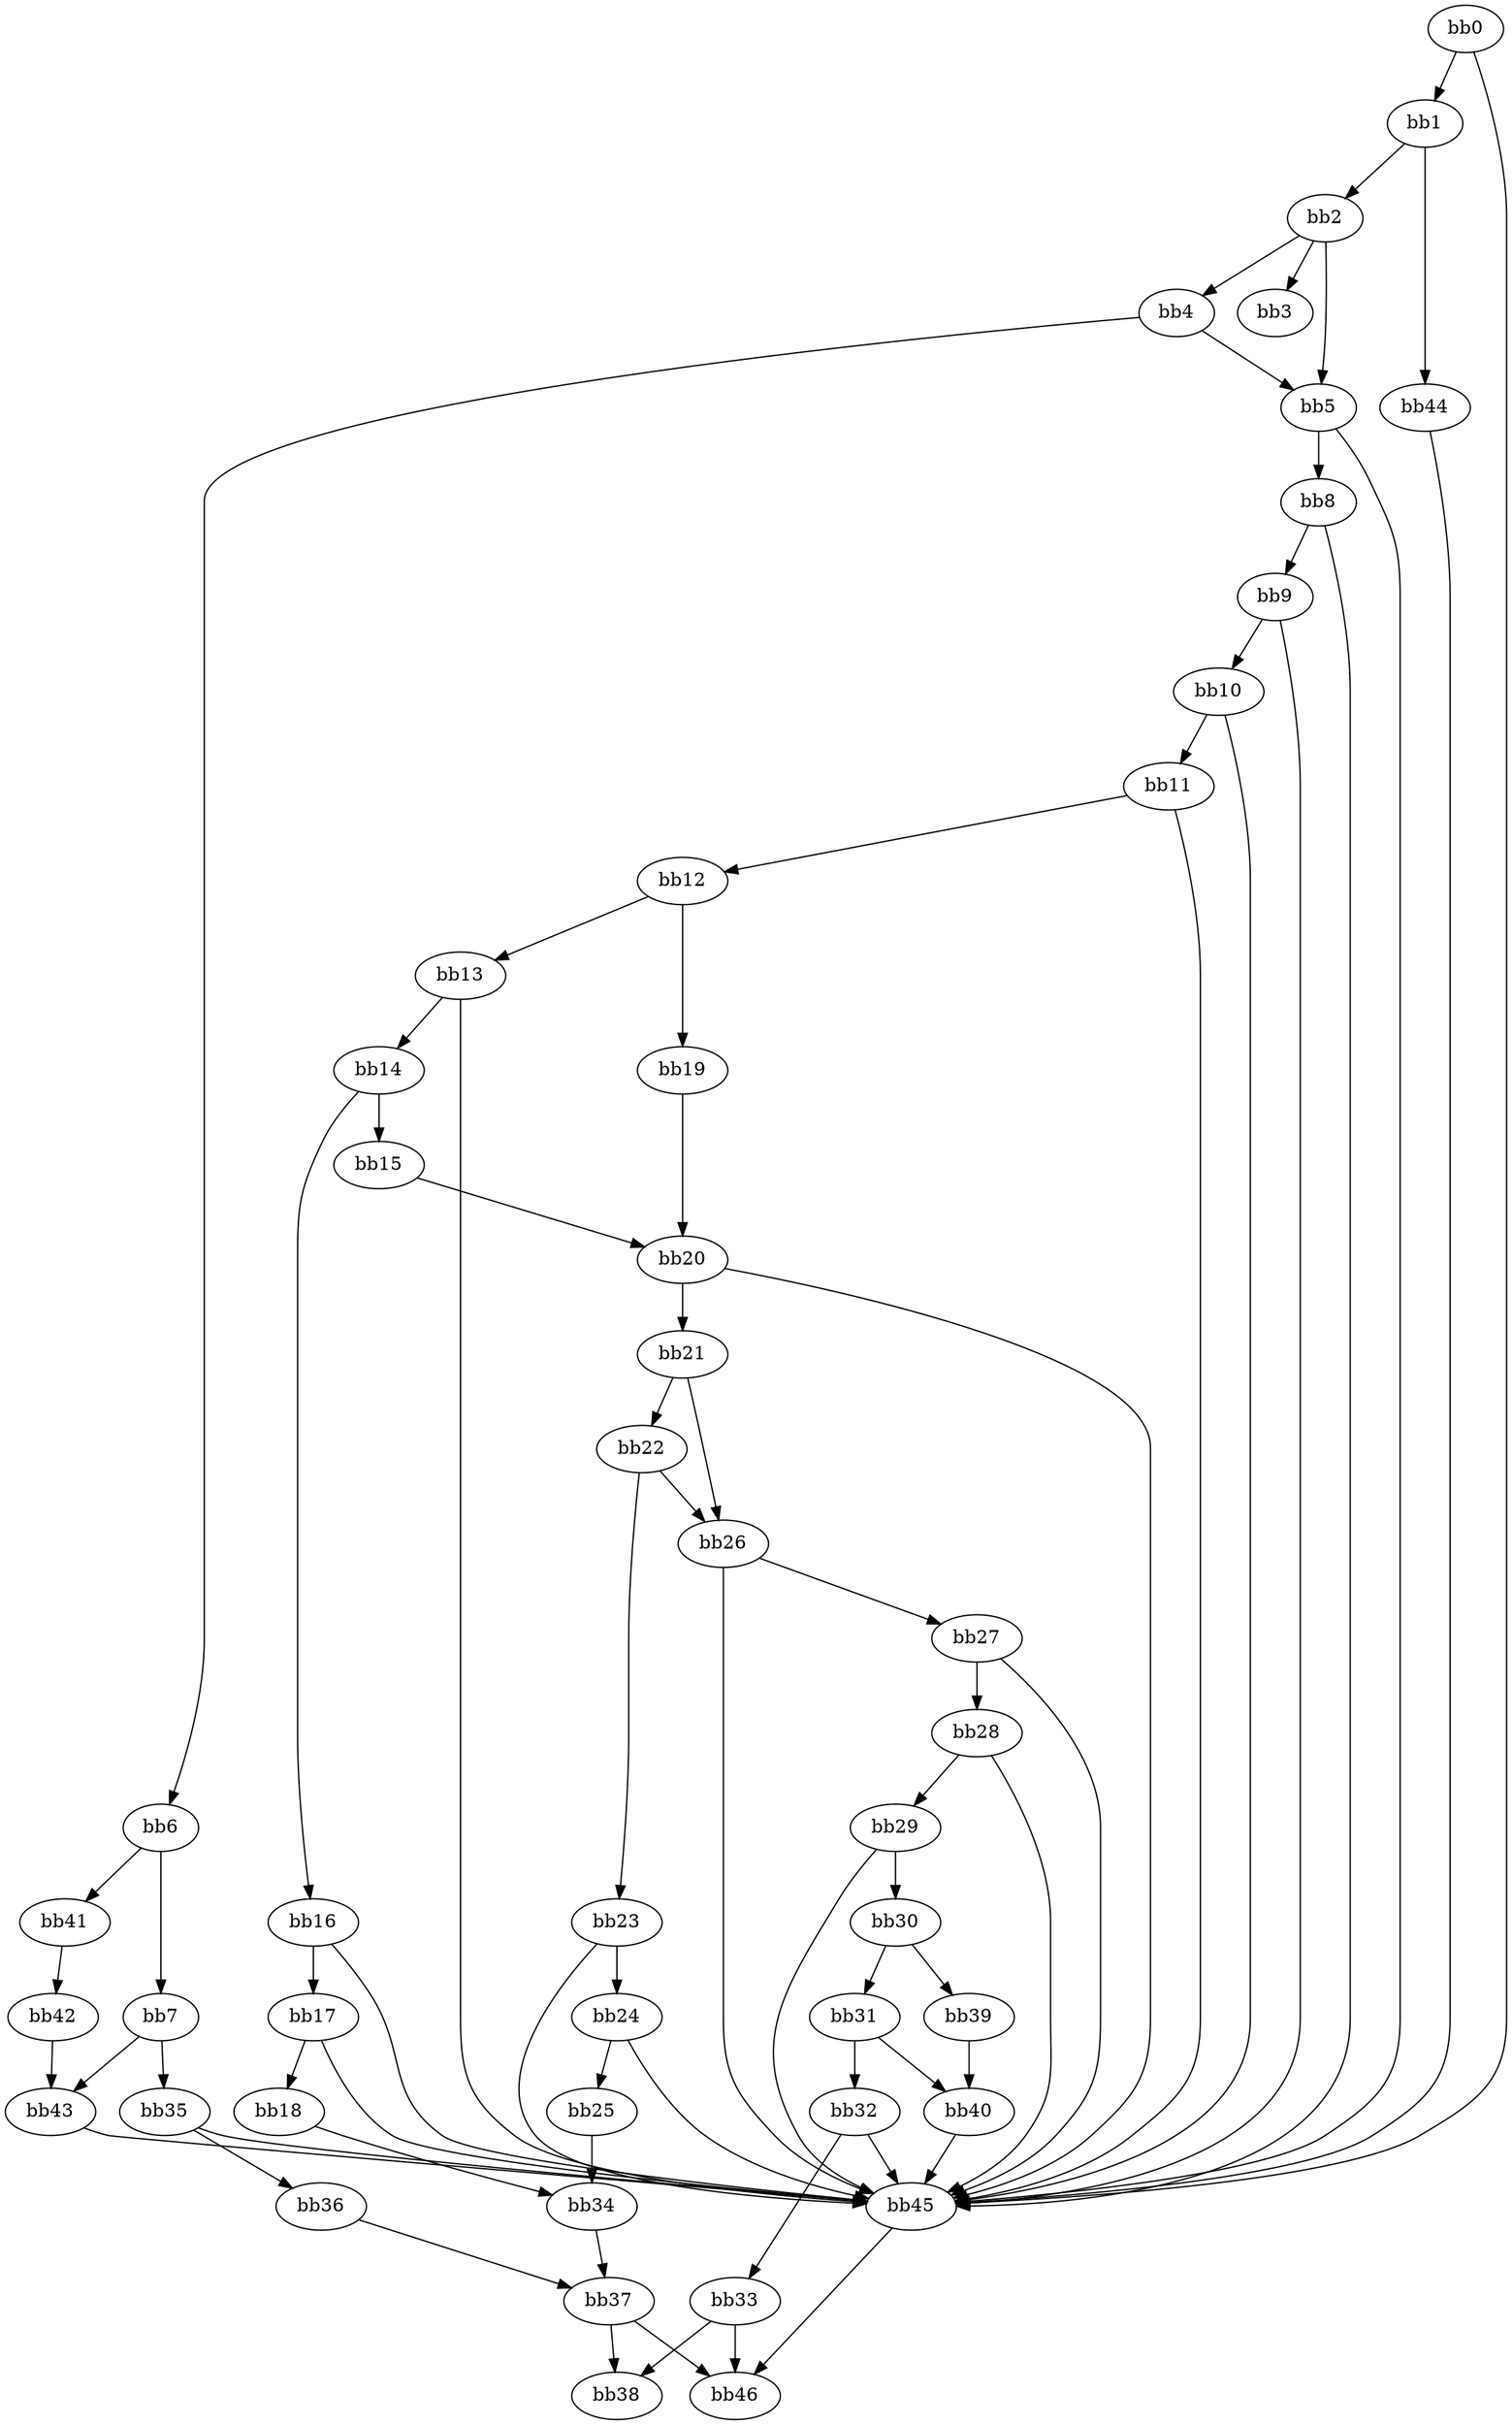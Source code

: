 digraph {
    0 [ label = "bb0\l" ]
    1 [ label = "bb1\l" ]
    2 [ label = "bb2\l" ]
    3 [ label = "bb3\l" ]
    4 [ label = "bb4\l" ]
    5 [ label = "bb5\l" ]
    6 [ label = "bb6\l" ]
    7 [ label = "bb7\l" ]
    8 [ label = "bb8\l" ]
    9 [ label = "bb9\l" ]
    10 [ label = "bb10\l" ]
    11 [ label = "bb11\l" ]
    12 [ label = "bb12\l" ]
    13 [ label = "bb13\l" ]
    14 [ label = "bb14\l" ]
    15 [ label = "bb15\l" ]
    16 [ label = "bb16\l" ]
    17 [ label = "bb17\l" ]
    18 [ label = "bb18\l" ]
    19 [ label = "bb19\l" ]
    20 [ label = "bb20\l" ]
    21 [ label = "bb21\l" ]
    22 [ label = "bb22\l" ]
    23 [ label = "bb23\l" ]
    24 [ label = "bb24\l" ]
    25 [ label = "bb25\l" ]
    26 [ label = "bb26\l" ]
    27 [ label = "bb27\l" ]
    28 [ label = "bb28\l" ]
    29 [ label = "bb29\l" ]
    30 [ label = "bb30\l" ]
    31 [ label = "bb31\l" ]
    32 [ label = "bb32\l" ]
    33 [ label = "bb33\l" ]
    34 [ label = "bb34\l" ]
    35 [ label = "bb35\l" ]
    36 [ label = "bb36\l" ]
    37 [ label = "bb37\l" ]
    38 [ label = "bb38\l" ]
    39 [ label = "bb39\l" ]
    40 [ label = "bb40\l" ]
    41 [ label = "bb41\l" ]
    42 [ label = "bb42\l" ]
    43 [ label = "bb43\l" ]
    44 [ label = "bb44\l" ]
    45 [ label = "bb45\l" ]
    46 [ label = "bb46\l" ]
    0 -> 1 [ ]
    0 -> 45 [ ]
    1 -> 2 [ ]
    1 -> 44 [ ]
    2 -> 3 [ ]
    2 -> 4 [ ]
    2 -> 5 [ ]
    4 -> 5 [ ]
    4 -> 6 [ ]
    5 -> 8 [ ]
    5 -> 45 [ ]
    6 -> 7 [ ]
    6 -> 41 [ ]
    7 -> 35 [ ]
    7 -> 43 [ ]
    8 -> 9 [ ]
    8 -> 45 [ ]
    9 -> 10 [ ]
    9 -> 45 [ ]
    10 -> 11 [ ]
    10 -> 45 [ ]
    11 -> 12 [ ]
    11 -> 45 [ ]
    12 -> 13 [ ]
    12 -> 19 [ ]
    13 -> 14 [ ]
    13 -> 45 [ ]
    14 -> 15 [ ]
    14 -> 16 [ ]
    15 -> 20 [ ]
    16 -> 17 [ ]
    16 -> 45 [ ]
    17 -> 18 [ ]
    17 -> 45 [ ]
    18 -> 34 [ ]
    19 -> 20 [ ]
    20 -> 21 [ ]
    20 -> 45 [ ]
    21 -> 22 [ ]
    21 -> 26 [ ]
    22 -> 23 [ ]
    22 -> 26 [ ]
    23 -> 24 [ ]
    23 -> 45 [ ]
    24 -> 25 [ ]
    24 -> 45 [ ]
    25 -> 34 [ ]
    26 -> 27 [ ]
    26 -> 45 [ ]
    27 -> 28 [ ]
    27 -> 45 [ ]
    28 -> 29 [ ]
    28 -> 45 [ ]
    29 -> 30 [ ]
    29 -> 45 [ ]
    30 -> 31 [ ]
    30 -> 39 [ ]
    31 -> 32 [ ]
    31 -> 40 [ ]
    32 -> 33 [ ]
    32 -> 45 [ ]
    33 -> 38 [ ]
    33 -> 46 [ ]
    34 -> 37 [ ]
    35 -> 36 [ ]
    35 -> 45 [ ]
    36 -> 37 [ ]
    37 -> 38 [ ]
    37 -> 46 [ ]
    39 -> 40 [ ]
    40 -> 45 [ ]
    41 -> 42 [ ]
    42 -> 43 [ ]
    43 -> 45 [ ]
    44 -> 45 [ ]
    45 -> 46 [ ]
}

